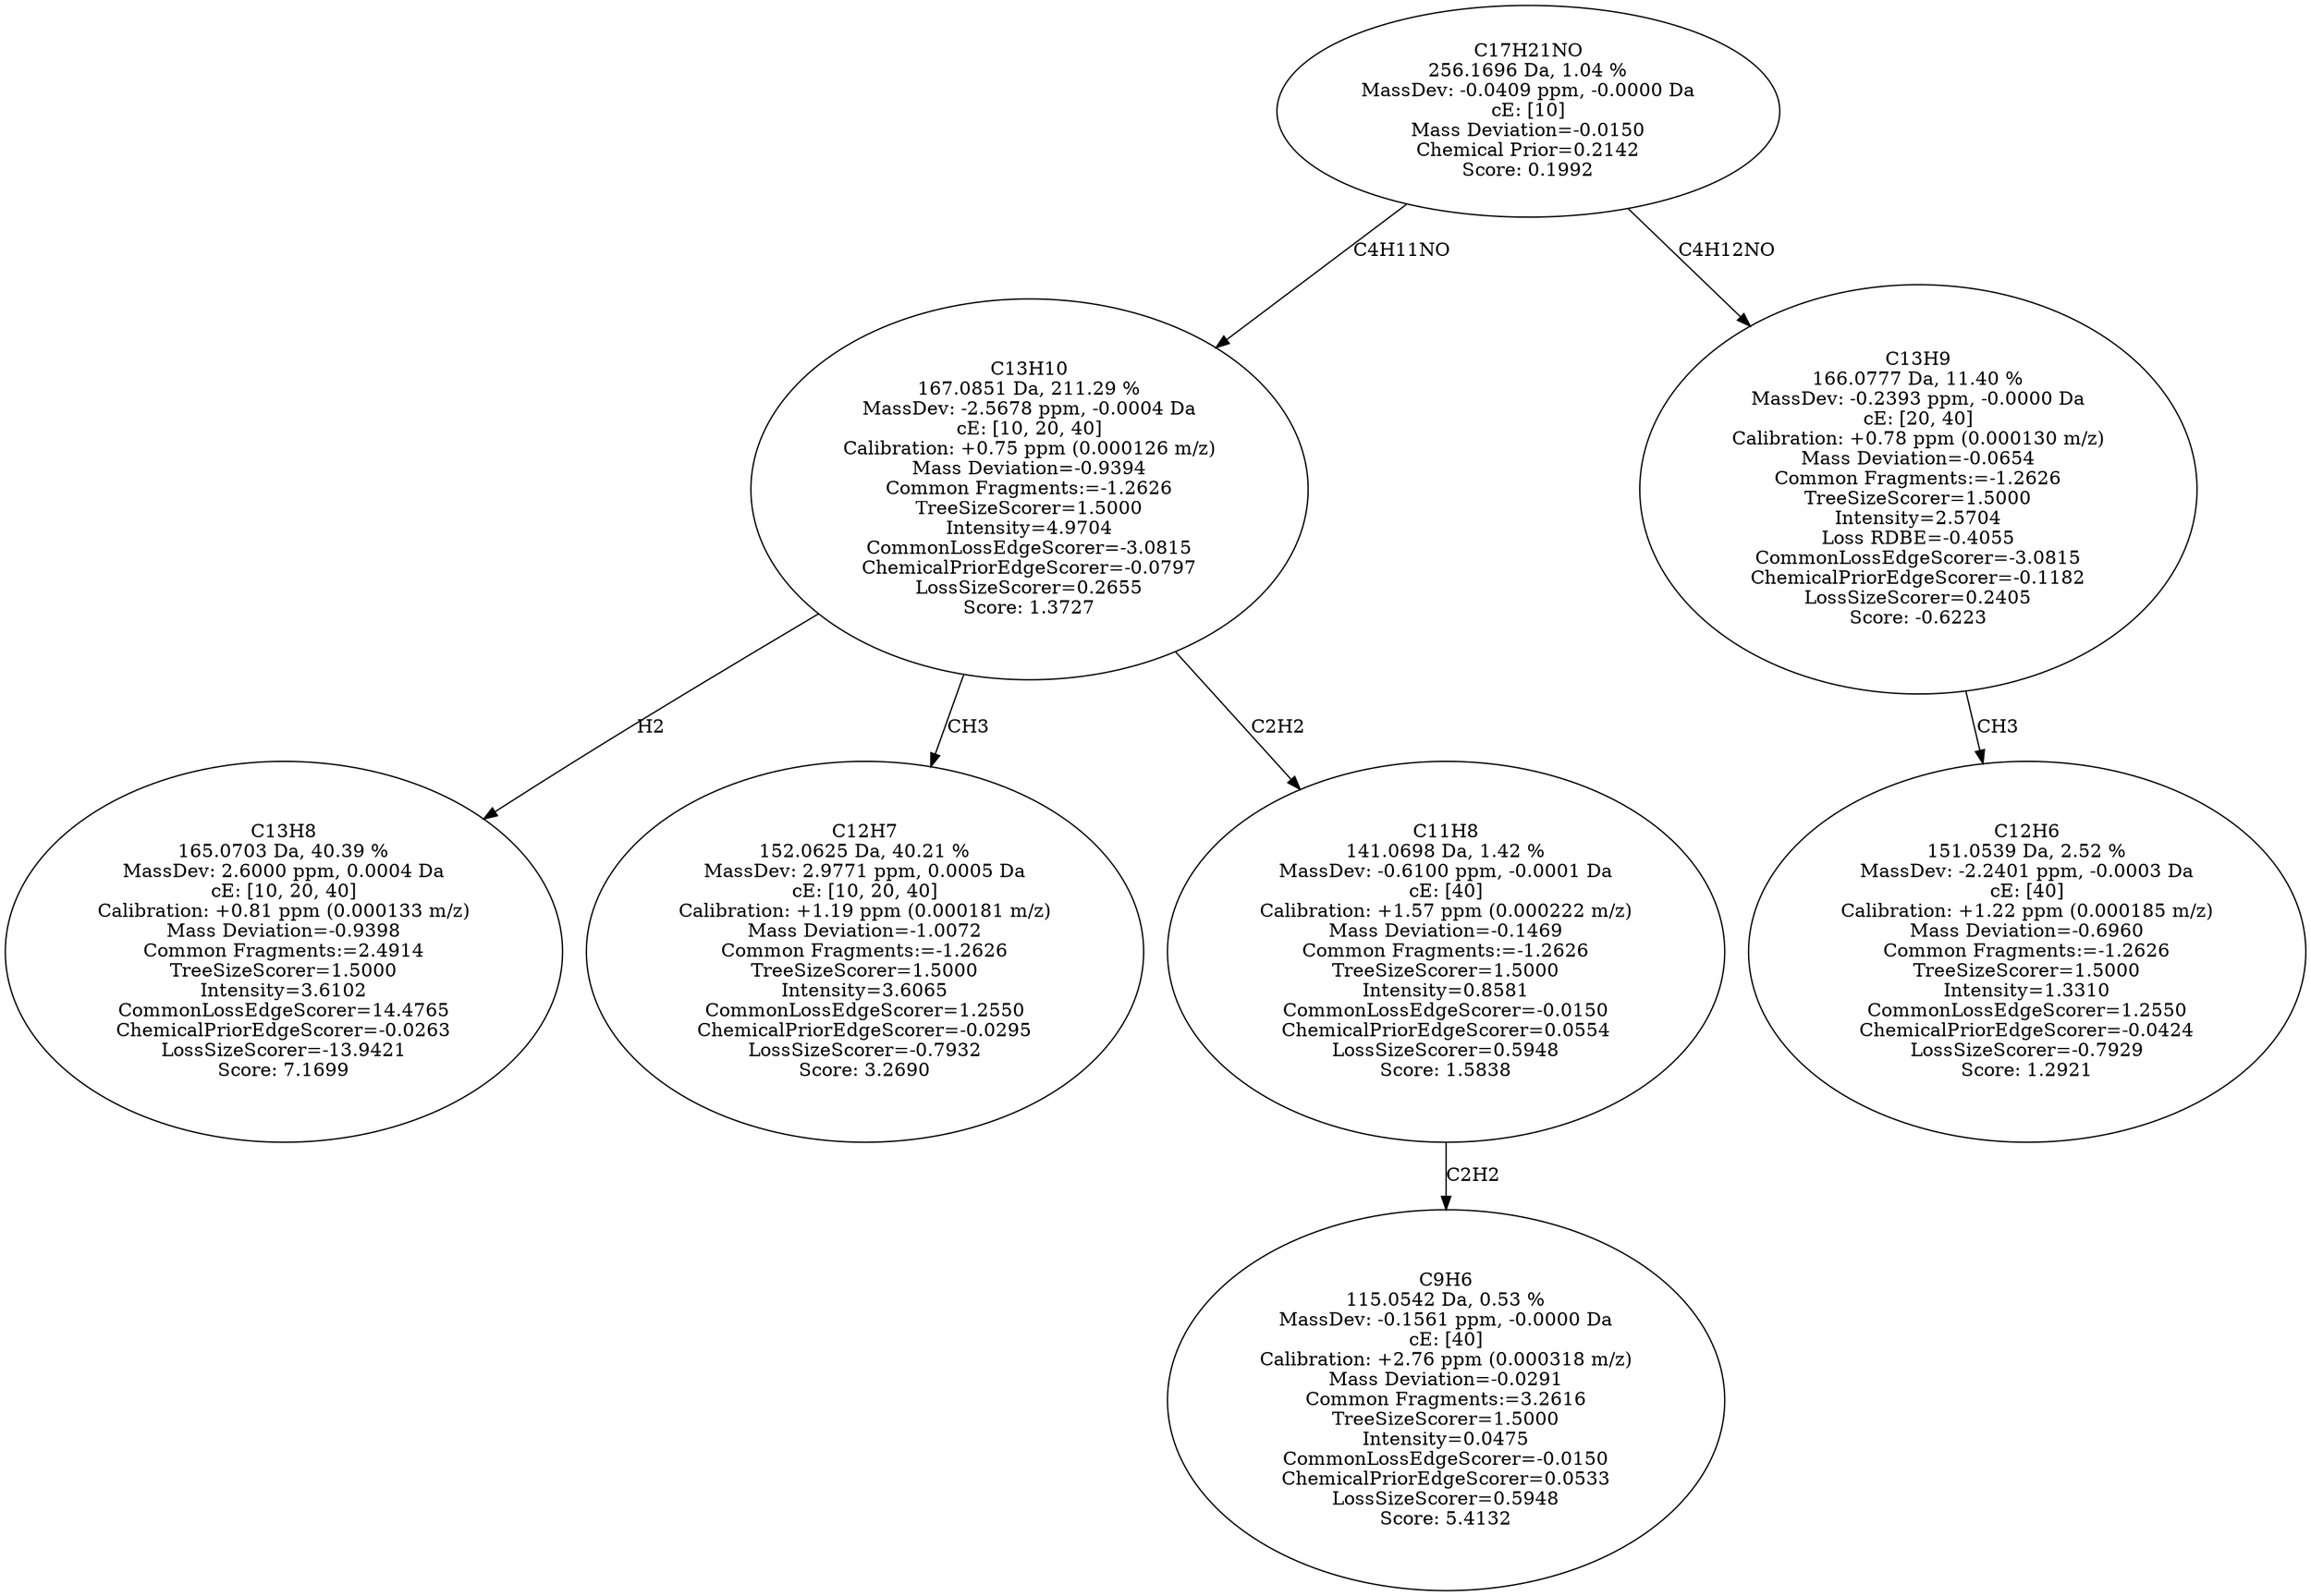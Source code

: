 strict digraph {
v1 [label="C13H8\n165.0703 Da, 40.39 %\nMassDev: 2.6000 ppm, 0.0004 Da\ncE: [10, 20, 40]\nCalibration: +0.81 ppm (0.000133 m/z)\nMass Deviation=-0.9398\nCommon Fragments:=2.4914\nTreeSizeScorer=1.5000\nIntensity=3.6102\nCommonLossEdgeScorer=14.4765\nChemicalPriorEdgeScorer=-0.0263\nLossSizeScorer=-13.9421\nScore: 7.1699"];
v2 [label="C12H7\n152.0625 Da, 40.21 %\nMassDev: 2.9771 ppm, 0.0005 Da\ncE: [10, 20, 40]\nCalibration: +1.19 ppm (0.000181 m/z)\nMass Deviation=-1.0072\nCommon Fragments:=-1.2626\nTreeSizeScorer=1.5000\nIntensity=3.6065\nCommonLossEdgeScorer=1.2550\nChemicalPriorEdgeScorer=-0.0295\nLossSizeScorer=-0.7932\nScore: 3.2690"];
v3 [label="C9H6\n115.0542 Da, 0.53 %\nMassDev: -0.1561 ppm, -0.0000 Da\ncE: [40]\nCalibration: +2.76 ppm (0.000318 m/z)\nMass Deviation=-0.0291\nCommon Fragments:=3.2616\nTreeSizeScorer=1.5000\nIntensity=0.0475\nCommonLossEdgeScorer=-0.0150\nChemicalPriorEdgeScorer=0.0533\nLossSizeScorer=0.5948\nScore: 5.4132"];
v4 [label="C11H8\n141.0698 Da, 1.42 %\nMassDev: -0.6100 ppm, -0.0001 Da\ncE: [40]\nCalibration: +1.57 ppm (0.000222 m/z)\nMass Deviation=-0.1469\nCommon Fragments:=-1.2626\nTreeSizeScorer=1.5000\nIntensity=0.8581\nCommonLossEdgeScorer=-0.0150\nChemicalPriorEdgeScorer=0.0554\nLossSizeScorer=0.5948\nScore: 1.5838"];
v5 [label="C13H10\n167.0851 Da, 211.29 %\nMassDev: -2.5678 ppm, -0.0004 Da\ncE: [10, 20, 40]\nCalibration: +0.75 ppm (0.000126 m/z)\nMass Deviation=-0.9394\nCommon Fragments:=-1.2626\nTreeSizeScorer=1.5000\nIntensity=4.9704\nCommonLossEdgeScorer=-3.0815\nChemicalPriorEdgeScorer=-0.0797\nLossSizeScorer=0.2655\nScore: 1.3727"];
v6 [label="C12H6\n151.0539 Da, 2.52 %\nMassDev: -2.2401 ppm, -0.0003 Da\ncE: [40]\nCalibration: +1.22 ppm (0.000185 m/z)\nMass Deviation=-0.6960\nCommon Fragments:=-1.2626\nTreeSizeScorer=1.5000\nIntensity=1.3310\nCommonLossEdgeScorer=1.2550\nChemicalPriorEdgeScorer=-0.0424\nLossSizeScorer=-0.7929\nScore: 1.2921"];
v7 [label="C13H9\n166.0777 Da, 11.40 %\nMassDev: -0.2393 ppm, -0.0000 Da\ncE: [20, 40]\nCalibration: +0.78 ppm (0.000130 m/z)\nMass Deviation=-0.0654\nCommon Fragments:=-1.2626\nTreeSizeScorer=1.5000\nIntensity=2.5704\nLoss RDBE=-0.4055\nCommonLossEdgeScorer=-3.0815\nChemicalPriorEdgeScorer=-0.1182\nLossSizeScorer=0.2405\nScore: -0.6223"];
v8 [label="C17H21NO\n256.1696 Da, 1.04 %\nMassDev: -0.0409 ppm, -0.0000 Da\ncE: [10]\nMass Deviation=-0.0150\nChemical Prior=0.2142\nScore: 0.1992"];
v5 -> v1 [label="H2"];
v5 -> v2 [label="CH3"];
v4 -> v3 [label="C2H2"];
v5 -> v4 [label="C2H2"];
v8 -> v5 [label="C4H11NO"];
v7 -> v6 [label="CH3"];
v8 -> v7 [label="C4H12NO"];
}